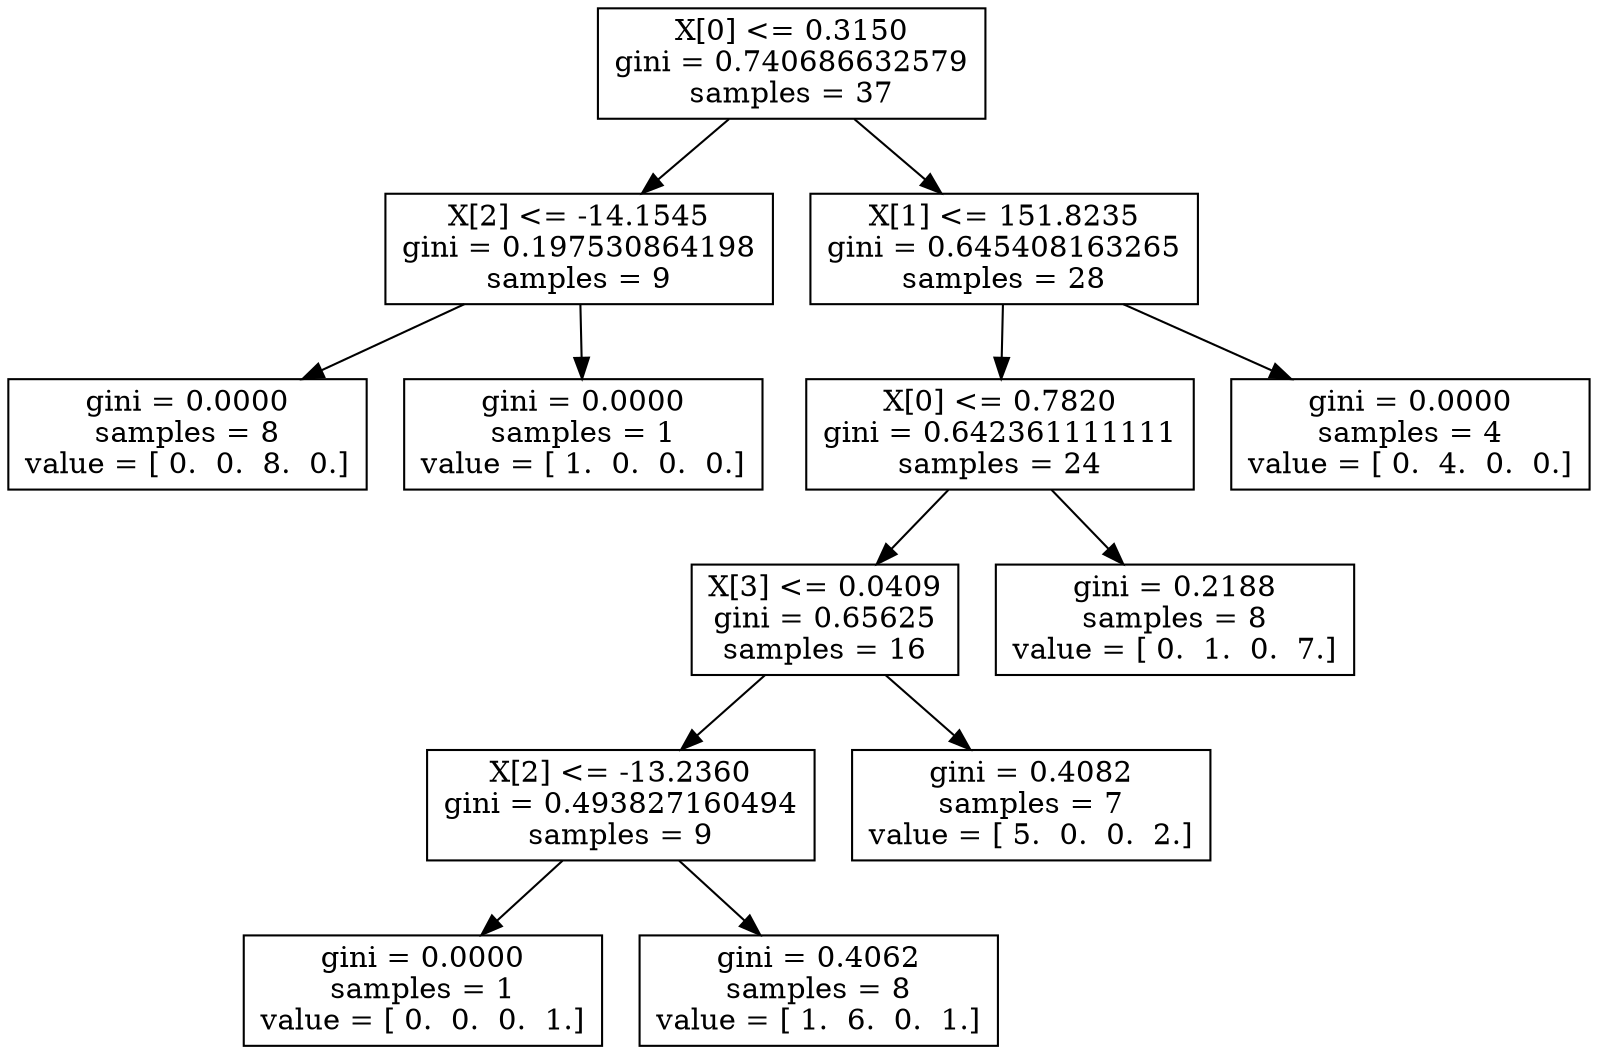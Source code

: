 digraph Tree {
0 [label="X[0] <= 0.3150\ngini = 0.740686632579\nsamples = 37", shape="box"] ;
1 [label="X[2] <= -14.1545\ngini = 0.197530864198\nsamples = 9", shape="box"] ;
0 -> 1 ;
2 [label="gini = 0.0000\nsamples = 8\nvalue = [ 0.  0.  8.  0.]", shape="box"] ;
1 -> 2 ;
3 [label="gini = 0.0000\nsamples = 1\nvalue = [ 1.  0.  0.  0.]", shape="box"] ;
1 -> 3 ;
4 [label="X[1] <= 151.8235\ngini = 0.645408163265\nsamples = 28", shape="box"] ;
0 -> 4 ;
5 [label="X[0] <= 0.7820\ngini = 0.642361111111\nsamples = 24", shape="box"] ;
4 -> 5 ;
6 [label="X[3] <= 0.0409\ngini = 0.65625\nsamples = 16", shape="box"] ;
5 -> 6 ;
7 [label="X[2] <= -13.2360\ngini = 0.493827160494\nsamples = 9", shape="box"] ;
6 -> 7 ;
8 [label="gini = 0.0000\nsamples = 1\nvalue = [ 0.  0.  0.  1.]", shape="box"] ;
7 -> 8 ;
9 [label="gini = 0.4062\nsamples = 8\nvalue = [ 1.  6.  0.  1.]", shape="box"] ;
7 -> 9 ;
10 [label="gini = 0.4082\nsamples = 7\nvalue = [ 5.  0.  0.  2.]", shape="box"] ;
6 -> 10 ;
11 [label="gini = 0.2188\nsamples = 8\nvalue = [ 0.  1.  0.  7.]", shape="box"] ;
5 -> 11 ;
12 [label="gini = 0.0000\nsamples = 4\nvalue = [ 0.  4.  0.  0.]", shape="box"] ;
4 -> 12 ;
}